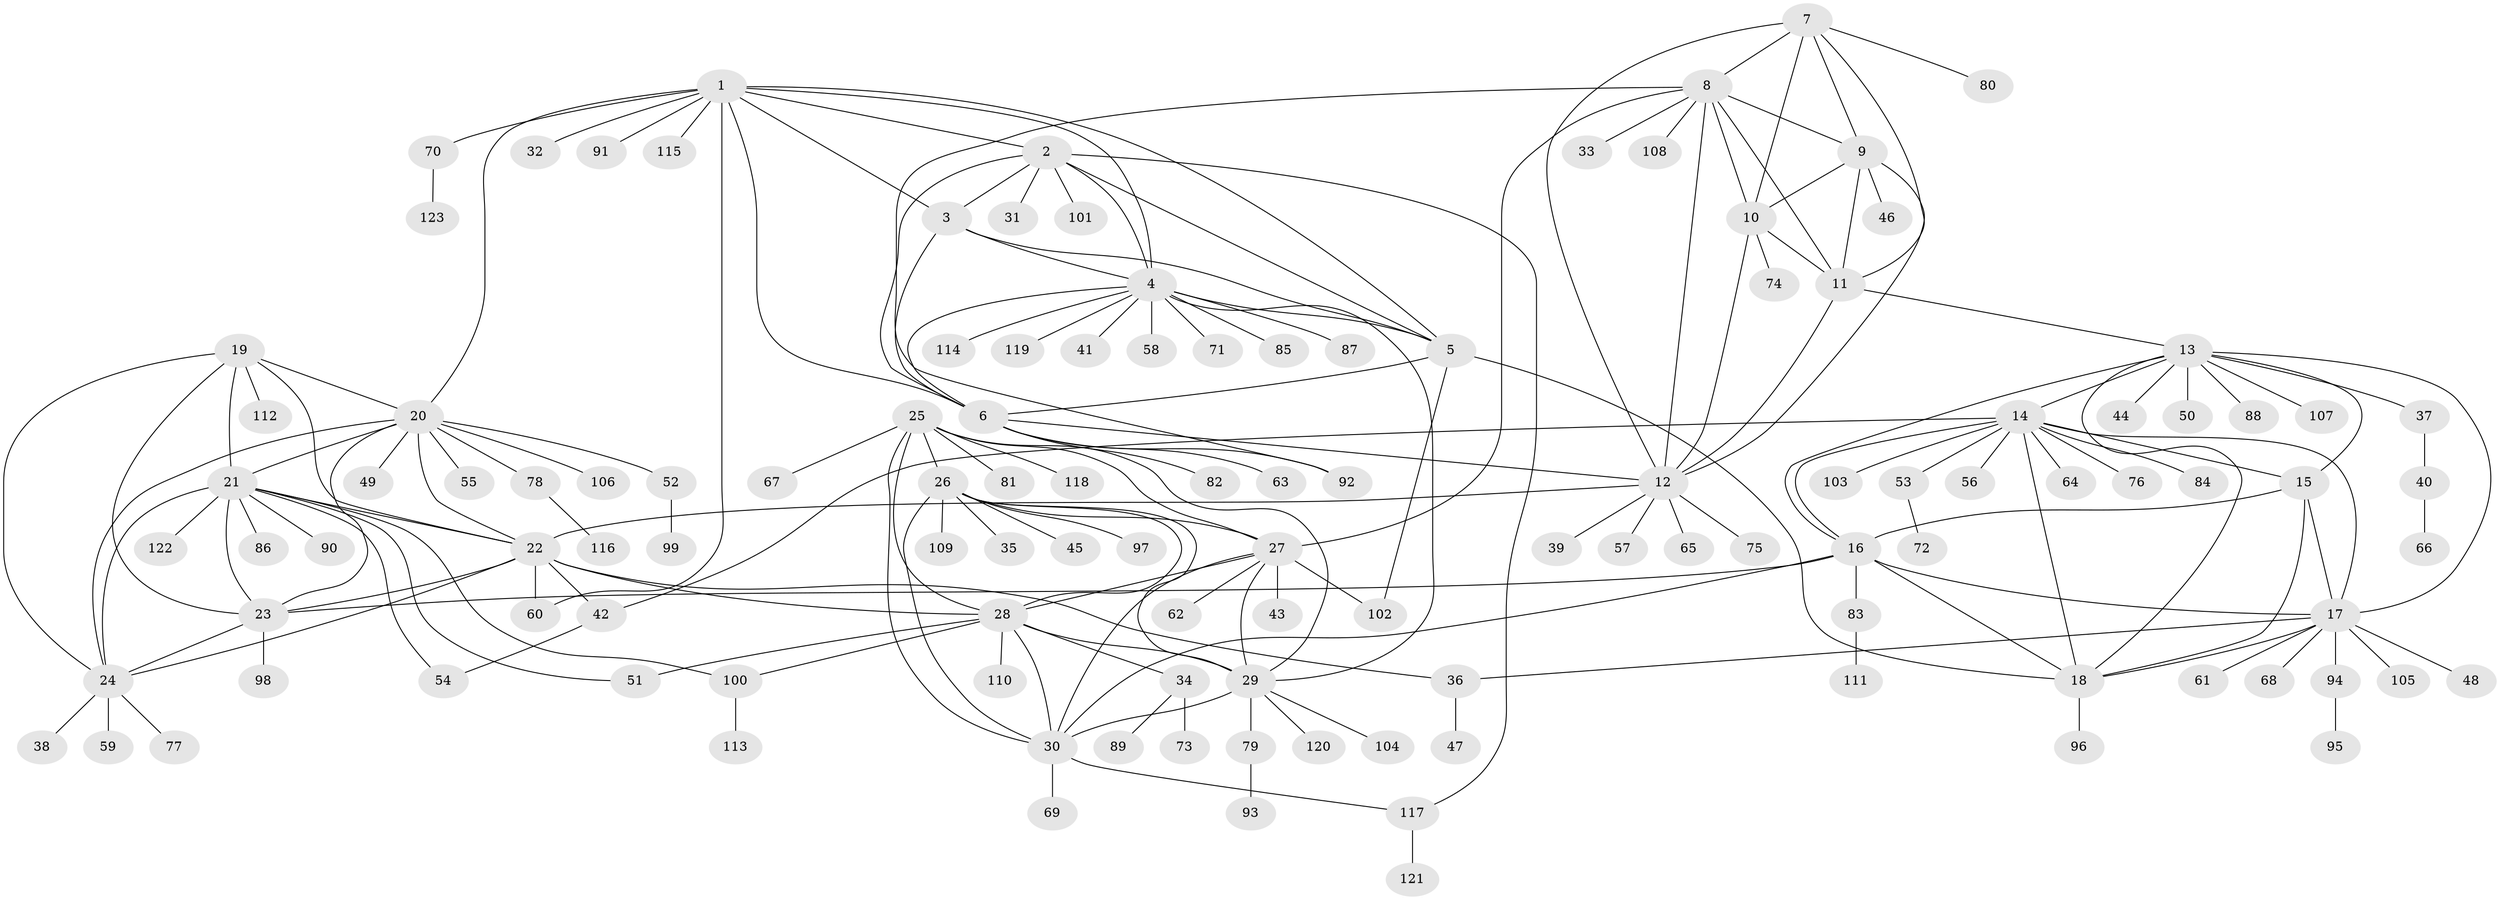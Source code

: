 // Generated by graph-tools (version 1.1) at 2025/37/03/09/25 02:37:12]
// undirected, 123 vertices, 187 edges
graph export_dot {
graph [start="1"]
  node [color=gray90,style=filled];
  1;
  2;
  3;
  4;
  5;
  6;
  7;
  8;
  9;
  10;
  11;
  12;
  13;
  14;
  15;
  16;
  17;
  18;
  19;
  20;
  21;
  22;
  23;
  24;
  25;
  26;
  27;
  28;
  29;
  30;
  31;
  32;
  33;
  34;
  35;
  36;
  37;
  38;
  39;
  40;
  41;
  42;
  43;
  44;
  45;
  46;
  47;
  48;
  49;
  50;
  51;
  52;
  53;
  54;
  55;
  56;
  57;
  58;
  59;
  60;
  61;
  62;
  63;
  64;
  65;
  66;
  67;
  68;
  69;
  70;
  71;
  72;
  73;
  74;
  75;
  76;
  77;
  78;
  79;
  80;
  81;
  82;
  83;
  84;
  85;
  86;
  87;
  88;
  89;
  90;
  91;
  92;
  93;
  94;
  95;
  96;
  97;
  98;
  99;
  100;
  101;
  102;
  103;
  104;
  105;
  106;
  107;
  108;
  109;
  110;
  111;
  112;
  113;
  114;
  115;
  116;
  117;
  118;
  119;
  120;
  121;
  122;
  123;
  1 -- 2;
  1 -- 3;
  1 -- 4;
  1 -- 5;
  1 -- 6;
  1 -- 20;
  1 -- 32;
  1 -- 60;
  1 -- 70;
  1 -- 91;
  1 -- 115;
  2 -- 3;
  2 -- 4;
  2 -- 5;
  2 -- 6;
  2 -- 31;
  2 -- 101;
  2 -- 117;
  3 -- 4;
  3 -- 5;
  3 -- 6;
  4 -- 5;
  4 -- 6;
  4 -- 29;
  4 -- 41;
  4 -- 58;
  4 -- 71;
  4 -- 85;
  4 -- 87;
  4 -- 114;
  4 -- 119;
  5 -- 6;
  5 -- 18;
  5 -- 102;
  6 -- 12;
  6 -- 63;
  6 -- 82;
  6 -- 92;
  7 -- 8;
  7 -- 9;
  7 -- 10;
  7 -- 11;
  7 -- 12;
  7 -- 80;
  8 -- 9;
  8 -- 10;
  8 -- 11;
  8 -- 12;
  8 -- 27;
  8 -- 33;
  8 -- 92;
  8 -- 108;
  9 -- 10;
  9 -- 11;
  9 -- 12;
  9 -- 46;
  10 -- 11;
  10 -- 12;
  10 -- 74;
  11 -- 12;
  11 -- 13;
  12 -- 22;
  12 -- 39;
  12 -- 57;
  12 -- 65;
  12 -- 75;
  13 -- 14;
  13 -- 15;
  13 -- 16;
  13 -- 17;
  13 -- 18;
  13 -- 37;
  13 -- 44;
  13 -- 50;
  13 -- 88;
  13 -- 107;
  14 -- 15;
  14 -- 16;
  14 -- 17;
  14 -- 18;
  14 -- 42;
  14 -- 53;
  14 -- 56;
  14 -- 64;
  14 -- 76;
  14 -- 84;
  14 -- 103;
  15 -- 16;
  15 -- 17;
  15 -- 18;
  16 -- 17;
  16 -- 18;
  16 -- 23;
  16 -- 30;
  16 -- 83;
  17 -- 18;
  17 -- 36;
  17 -- 48;
  17 -- 61;
  17 -- 68;
  17 -- 94;
  17 -- 105;
  18 -- 96;
  19 -- 20;
  19 -- 21;
  19 -- 22;
  19 -- 23;
  19 -- 24;
  19 -- 112;
  20 -- 21;
  20 -- 22;
  20 -- 23;
  20 -- 24;
  20 -- 49;
  20 -- 52;
  20 -- 55;
  20 -- 78;
  20 -- 106;
  21 -- 22;
  21 -- 23;
  21 -- 24;
  21 -- 51;
  21 -- 54;
  21 -- 86;
  21 -- 90;
  21 -- 100;
  21 -- 122;
  22 -- 23;
  22 -- 24;
  22 -- 28;
  22 -- 36;
  22 -- 42;
  22 -- 60;
  23 -- 24;
  23 -- 98;
  24 -- 38;
  24 -- 59;
  24 -- 77;
  25 -- 26;
  25 -- 27;
  25 -- 28;
  25 -- 29;
  25 -- 30;
  25 -- 67;
  25 -- 81;
  25 -- 118;
  26 -- 27;
  26 -- 28;
  26 -- 29;
  26 -- 30;
  26 -- 35;
  26 -- 45;
  26 -- 97;
  26 -- 109;
  27 -- 28;
  27 -- 29;
  27 -- 30;
  27 -- 43;
  27 -- 62;
  27 -- 102;
  28 -- 29;
  28 -- 30;
  28 -- 34;
  28 -- 51;
  28 -- 100;
  28 -- 110;
  29 -- 30;
  29 -- 79;
  29 -- 104;
  29 -- 120;
  30 -- 69;
  30 -- 117;
  34 -- 73;
  34 -- 89;
  36 -- 47;
  37 -- 40;
  40 -- 66;
  42 -- 54;
  52 -- 99;
  53 -- 72;
  70 -- 123;
  78 -- 116;
  79 -- 93;
  83 -- 111;
  94 -- 95;
  100 -- 113;
  117 -- 121;
}
